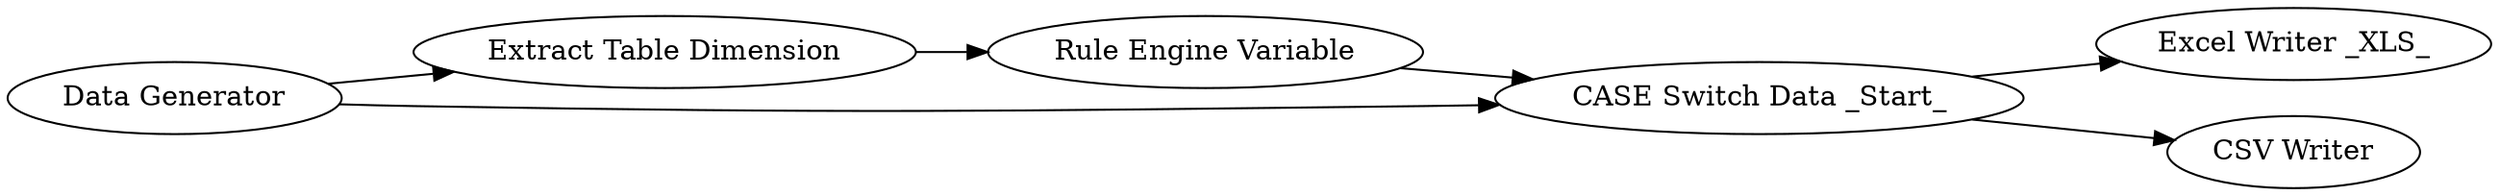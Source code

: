digraph {
	14 -> 17
	13 -> 14
	20 -> 19
	17 -> 20
	13 -> 20
	20 -> 18
	20 [label="CASE Switch Data _Start_"]
	13 [label="Data Generator"]
	18 [label="CSV Writer"]
	14 [label="Extract Table Dimension"]
	17 [label="Rule Engine Variable"]
	19 [label="Excel Writer _XLS_"]
	rankdir=LR
}

